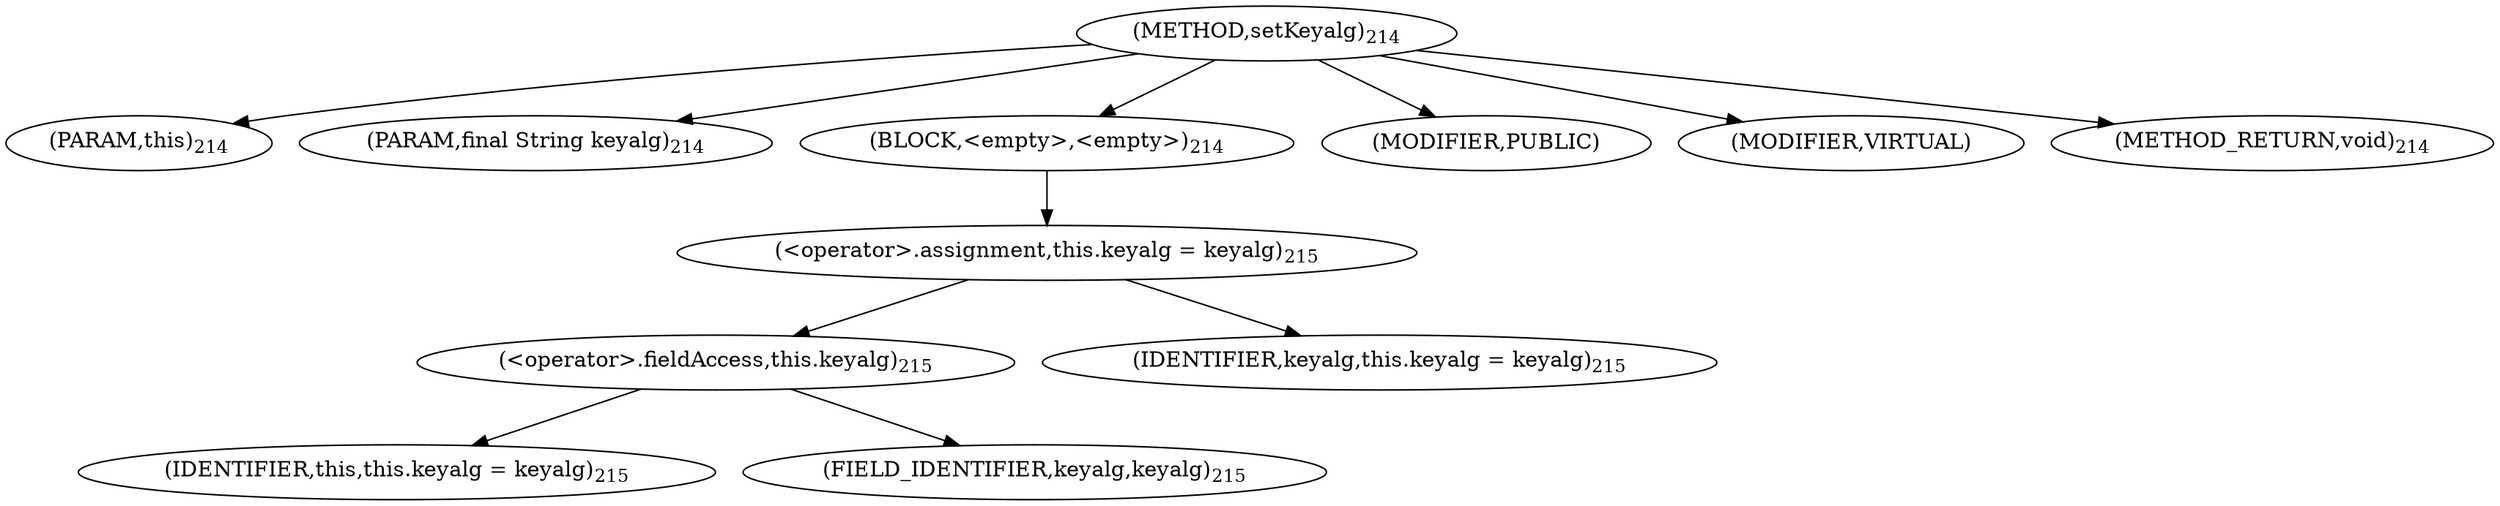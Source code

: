 digraph "setKeyalg" {  
"489" [label = <(METHOD,setKeyalg)<SUB>214</SUB>> ]
"64" [label = <(PARAM,this)<SUB>214</SUB>> ]
"490" [label = <(PARAM,final String keyalg)<SUB>214</SUB>> ]
"491" [label = <(BLOCK,&lt;empty&gt;,&lt;empty&gt;)<SUB>214</SUB>> ]
"492" [label = <(&lt;operator&gt;.assignment,this.keyalg = keyalg)<SUB>215</SUB>> ]
"493" [label = <(&lt;operator&gt;.fieldAccess,this.keyalg)<SUB>215</SUB>> ]
"63" [label = <(IDENTIFIER,this,this.keyalg = keyalg)<SUB>215</SUB>> ]
"494" [label = <(FIELD_IDENTIFIER,keyalg,keyalg)<SUB>215</SUB>> ]
"495" [label = <(IDENTIFIER,keyalg,this.keyalg = keyalg)<SUB>215</SUB>> ]
"496" [label = <(MODIFIER,PUBLIC)> ]
"497" [label = <(MODIFIER,VIRTUAL)> ]
"498" [label = <(METHOD_RETURN,void)<SUB>214</SUB>> ]
  "489" -> "64" 
  "489" -> "490" 
  "489" -> "491" 
  "489" -> "496" 
  "489" -> "497" 
  "489" -> "498" 
  "491" -> "492" 
  "492" -> "493" 
  "492" -> "495" 
  "493" -> "63" 
  "493" -> "494" 
}
